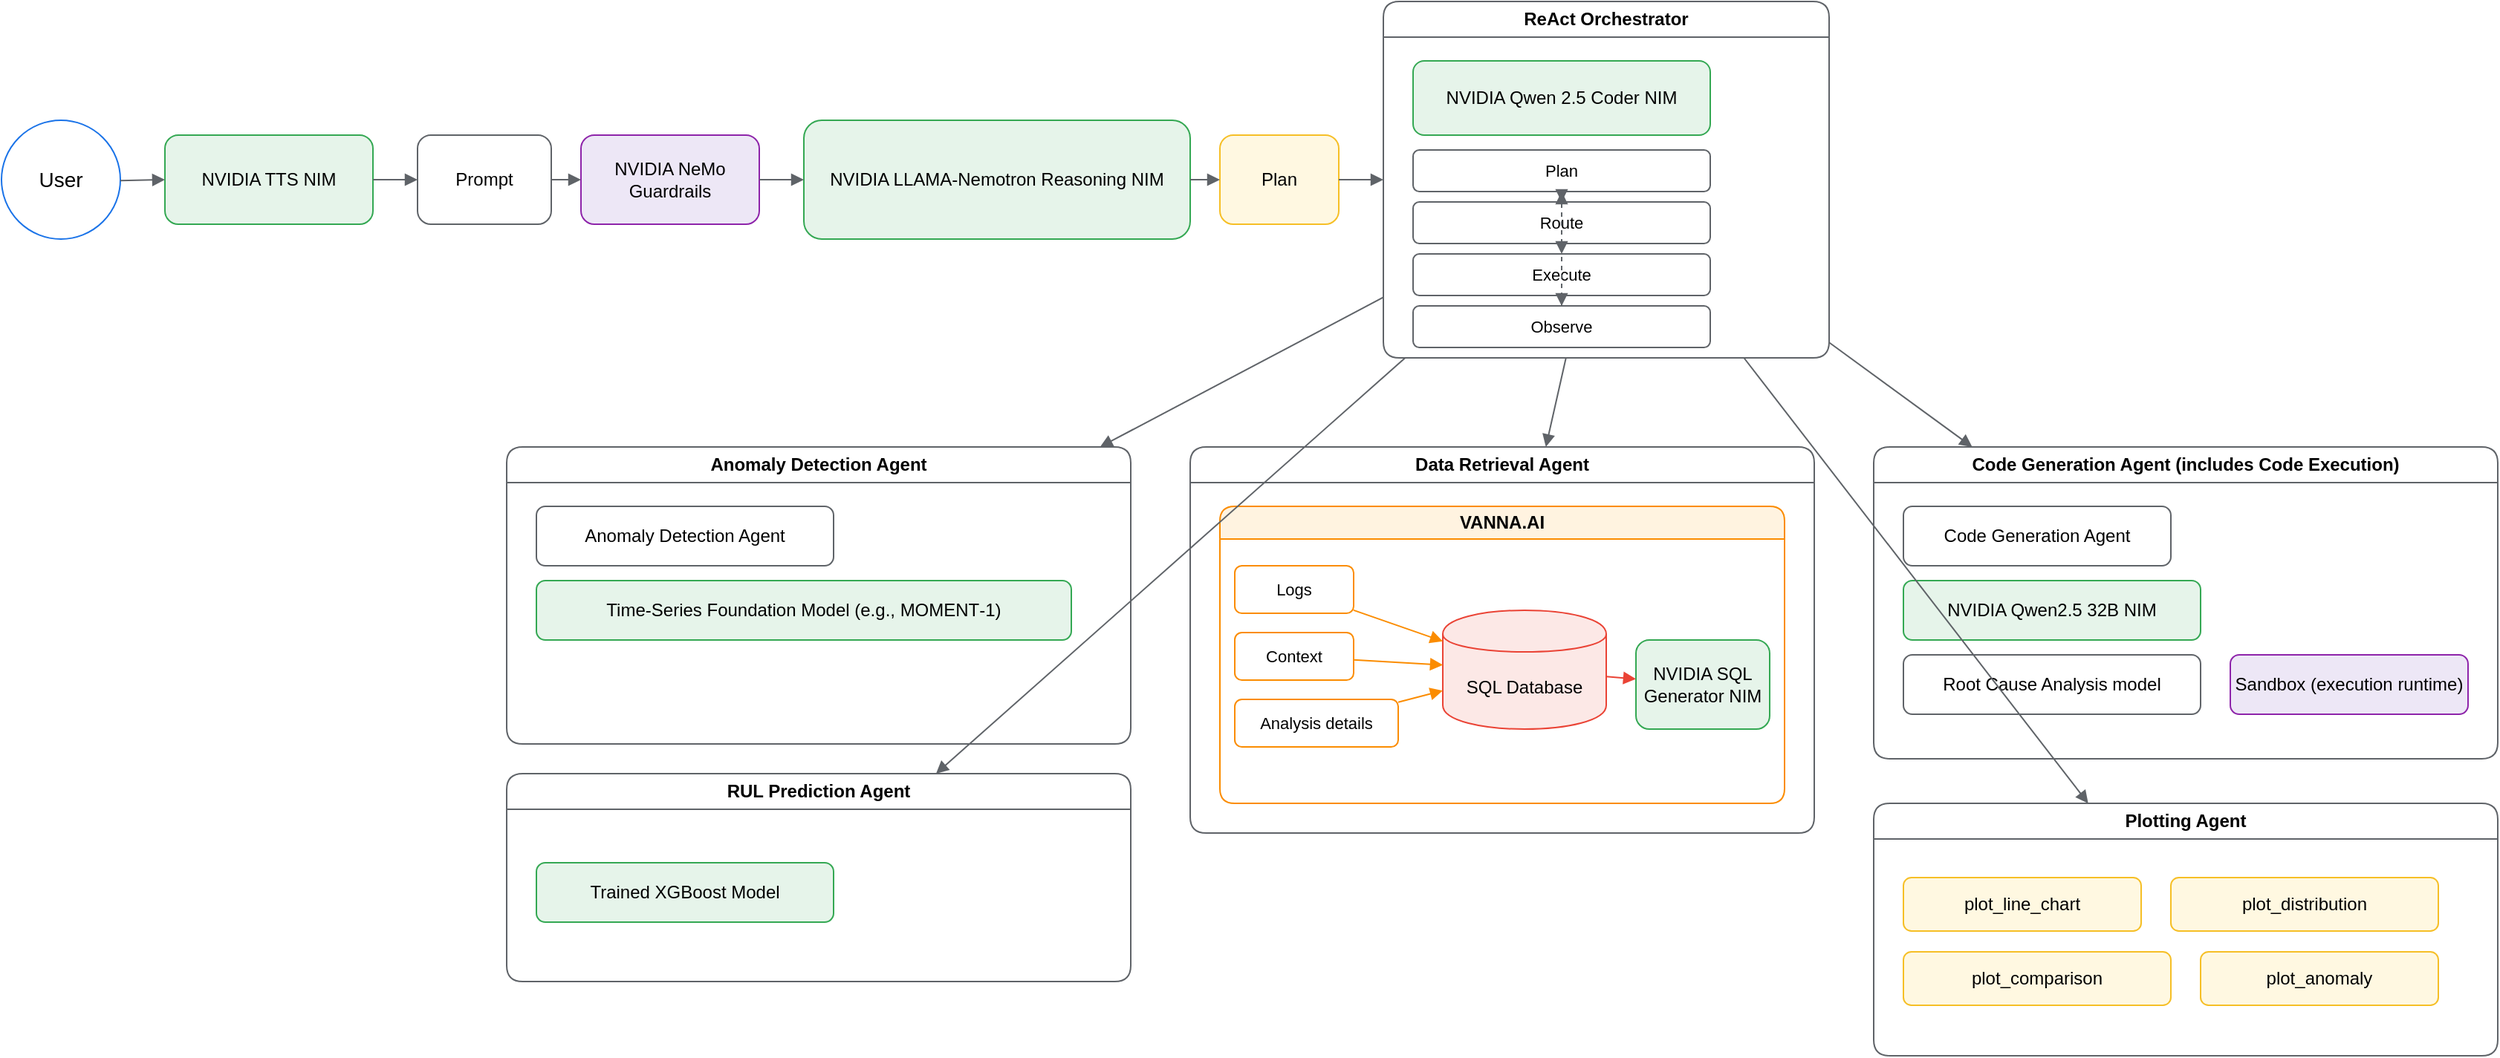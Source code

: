 <mxfile version="28.0.7">
  <diagram id="pdm-arch-1" name="Page-1">
    <mxGraphModel dx="1851" dy="1253" grid="1" gridSize="10" guides="1" tooltips="1" connect="1" arrows="1" fold="1" page="1" pageScale="1" pageWidth="1920" pageHeight="1080" math="0" shadow="0">
      <root>
        <mxCell id="0" />
        <mxCell id="1" parent="0" />
        <mxCell id="user" value="User" style="ellipse;whiteSpace=wrap;html=1;fillColor=#ffffff;strokeColor=#1A73E8;fontSize=14;" parent="1" vertex="1">
          <mxGeometry x="20" y="120" width="80" height="80" as="geometry" />
        </mxCell>
        <mxCell id="tts" value="NVIDIA TTS NIM" style="rounded=1;whiteSpace=wrap;html=1;fillColor=#E6F4EA;strokeColor=#34A853;fontSize=12;" parent="1" vertex="1">
          <mxGeometry x="130" y="130" width="140" height="60" as="geometry" />
        </mxCell>
        <mxCell id="prompt" value="Prompt" style="rounded=1;whiteSpace=wrap;html=1;fillColor=#FFFFFF;strokeColor=#5F6368;fontSize=12;" parent="1" vertex="1">
          <mxGeometry x="300" y="130" width="90" height="60" as="geometry" />
        </mxCell>
        <mxCell id="guardrails" value="NVIDIA NeMo Guardrails" style="rounded=1;whiteSpace=wrap;html=1;fillColor=#EDE7F6;strokeColor=#8E24AA;fontSize=12;" parent="1" vertex="1">
          <mxGeometry x="410" y="130" width="120" height="60" as="geometry" />
        </mxCell>
        <mxCell id="reasoning" value="NVIDIA LLAMA‑Nemotron Reasoning NIM" style="rounded=1;whiteSpace=wrap;html=1;fillColor=#E6F4EA;strokeColor=#34A853;fontSize=12;" parent="1" vertex="1">
          <mxGeometry x="560" y="120" width="260" height="80" as="geometry" />
        </mxCell>
        <mxCell id="plan" value="Plan" style="rounded=1;whiteSpace=wrap;html=1;fillColor=#FFF8E1;strokeColor=#F6BF26;fontSize=12;" parent="1" vertex="1">
          <mxGeometry x="840" y="130" width="80" height="60" as="geometry" />
        </mxCell>
        <mxCell id="reactContainer" value="ReAct Orchestrator" style="swimlane;rounded=1;whiteSpace=wrap;html=1;horizontal=1;childLayout=stackLayout;startSize=24;horizontalStack=0;resizeParent=1;resizeParentMax=0;resizeLast=0;fillColor=#FFFFFF;strokeColor=#5F6368;" parent="1" vertex="1">
          <mxGeometry x="950" y="40" width="300" height="240" as="geometry" />
        </mxCell>
        <mxCell id="reactLlm" value="NVIDIA Qwen 2.5 Coder NIM" style="rounded=1;whiteSpace=wrap;html=1;fillColor=#E6F4EA;strokeColor=#34A853;fontSize=12;" parent="reactContainer" vertex="1">
          <mxGeometry x="20" y="40" width="200" height="50" as="geometry" />
        </mxCell>
        <mxCell id="rPlan" value="Plan" style="rounded=1;whiteSpace=wrap;html=1;fillColor=#FFFFFF;strokeColor=#5F6368;fontSize=11;" parent="reactContainer" vertex="1">
          <mxGeometry x="20" y="100" width="200" height="28" as="geometry" />
        </mxCell>
        <mxCell id="rRoute" value="Route" style="rounded=1;whiteSpace=wrap;html=1;fillColor=#FFFFFF;strokeColor=#5F6368;fontSize=11;" parent="reactContainer" vertex="1">
          <mxGeometry x="20" y="135" width="200" height="28" as="geometry" />
        </mxCell>
        <mxCell id="rExecute" value="Execute" style="rounded=1;whiteSpace=wrap;html=1;fillColor=#FFFFFF;strokeColor=#5F6368;fontSize=11;" parent="reactContainer" vertex="1">
          <mxGeometry x="20" y="170" width="200" height="28" as="geometry" />
        </mxCell>
        <mxCell id="rObserve" value="Observe" style="rounded=1;whiteSpace=wrap;html=1;fillColor=#FFFFFF;strokeColor=#5F6368;fontSize=11;" parent="reactContainer" vertex="1">
          <mxGeometry x="20" y="205" width="200" height="28" as="geometry" />
        </mxCell>
        <mxCell id="ra1" style="endArrow=block;strokeColor=#5F6368;" parent="reactContainer" source="rPlan" target="rRoute" edge="1">
          <mxGeometry relative="1" as="geometry" />
        </mxCell>
        <mxCell id="ra2" style="endArrow=block;strokeColor=#5F6368;" parent="reactContainer" source="rRoute" target="rExecute" edge="1">
          <mxGeometry relative="1" as="geometry" />
        </mxCell>
        <mxCell id="ra3" style="endArrow=block;strokeColor=#5F6368;" parent="reactContainer" source="rExecute" target="rObserve" edge="1">
          <mxGeometry relative="1" as="geometry" />
        </mxCell>
        <mxCell id="ra4" style="endArrow=block;dashed=1;strokeColor=#5F6368;" parent="reactContainer" source="rObserve" target="rPlan" edge="1">
          <mxGeometry relative="1" as="geometry" />
        </mxCell>
        <mxCell id="e1" style="endArrow=block;strokeColor=#5F6368;" parent="1" source="user" target="tts" edge="1">
          <mxGeometry relative="1" as="geometry" />
        </mxCell>
        <mxCell id="e2" style="endArrow=block;strokeColor=#5F6368;" parent="1" source="tts" target="prompt" edge="1">
          <mxGeometry relative="1" as="geometry" />
        </mxCell>
        <mxCell id="e3" style="endArrow=block;strokeColor=#5F6368;" parent="1" source="prompt" target="guardrails" edge="1">
          <mxGeometry relative="1" as="geometry" />
        </mxCell>
        <mxCell id="e4" style="endArrow=block;strokeColor=#5F6368;" parent="1" source="guardrails" target="reasoning" edge="1">
          <mxGeometry relative="1" as="geometry" />
        </mxCell>
        <mxCell id="e5" style="endArrow=block;strokeColor=#5F6368;" parent="1" source="reasoning" target="plan" edge="1">
          <mxGeometry relative="1" as="geometry" />
        </mxCell>
        <mxCell id="e6" style="endArrow=block;strokeColor=#5F6368;" parent="1" source="plan" target="reactContainer" edge="1">
          <mxGeometry relative="1" as="geometry" />
        </mxCell>
        <mxCell id="draContainer" value="Data Retrieval Agent" style="swimlane;rounded=1;whiteSpace=wrap;html=1;horizontal=1;startSize=24;fillColor=#FFFFFF;strokeColor=#5F6368;" parent="1" vertex="1">
          <mxGeometry x="820" y="340" width="420" height="260" as="geometry" />
        </mxCell>
        <mxCell id="vannaContainer" value="VANNA.AI" style="swimlane;rounded=1;whiteSpace=wrap;html=1;horizontal=1;startSize=22;fillColor=#FFF3E0;strokeColor=#FB8C00;" parent="draContainer" vertex="1">
          <mxGeometry x="20" y="40" width="380" height="200" as="geometry" />
        </mxCell>
        <mxCell id="logs" value="Logs" style="rounded=1;whiteSpace=wrap;html=1;fillColor=#FFFFFF;strokeColor=#FB8C00;fontSize=11;" parent="vannaContainer" vertex="1">
          <mxGeometry x="10" y="40" width="80" height="32" as="geometry" />
        </mxCell>
        <mxCell id="context" value="Context" style="rounded=1;whiteSpace=wrap;html=1;fillColor=#FFFFFF;strokeColor=#FB8C00;fontSize=11;" parent="vannaContainer" vertex="1">
          <mxGeometry x="10" y="85" width="80" height="32" as="geometry" />
        </mxCell>
        <mxCell id="analysis" value="Analysis details" style="rounded=1;whiteSpace=wrap;html=1;fillColor=#FFFFFF;strokeColor=#FB8C00;fontSize=11;" parent="vannaContainer" vertex="1">
          <mxGeometry x="10" y="130" width="110" height="32" as="geometry" />
        </mxCell>
        <mxCell id="sqlDb" value="SQL Database" style="shape=cylinder;whiteSpace=wrap;html=1;boundedLbl=1;fillColor=#FCE8E6;strokeColor=#EA4335;fontSize=12;" parent="vannaContainer" vertex="1">
          <mxGeometry x="150" y="70" width="110" height="80" as="geometry" />
        </mxCell>
        <mxCell id="sqlGen" value="NVIDIA SQL Generator NIM" style="rounded=1;whiteSpace=wrap;html=1;fillColor=#E6F4EA;strokeColor=#34A853;fontSize=12;" parent="vannaContainer" vertex="1">
          <mxGeometry x="280" y="90" width="90" height="60" as="geometry" />
        </mxCell>
        <mxCell id="v1" style="endArrow=block;strokeColor=#FB8C00;" parent="vannaContainer" source="logs" target="sqlDb" edge="1">
          <mxGeometry relative="1" as="geometry" />
        </mxCell>
        <mxCell id="v2" style="endArrow=block;strokeColor=#FB8C00;" parent="vannaContainer" source="context" target="sqlDb" edge="1">
          <mxGeometry relative="1" as="geometry" />
        </mxCell>
        <mxCell id="v3" style="endArrow=block;strokeColor=#FB8C00;" parent="vannaContainer" source="analysis" target="sqlDb" edge="1">
          <mxGeometry relative="1" as="geometry" />
        </mxCell>
        <mxCell id="v4" style="endArrow=block;strokeColor=#EA4335;" parent="vannaContainer" source="sqlDb" target="sqlGen" edge="1">
          <mxGeometry relative="1" as="geometry" />
        </mxCell>
        <mxCell id="cgaContainer" value="Code Generation Agent (includes Code Execution)" style="swimlane;rounded=1;whiteSpace=wrap;html=1;horizontal=1;startSize=24;fillColor=#FFFFFF;strokeColor=#5F6368;" parent="1" vertex="1">
          <mxGeometry x="1280" y="340" width="420" height="210" as="geometry" />
        </mxCell>
        <mxCell id="cgNode" value="Code Generation Agent" style="rounded=1;whiteSpace=wrap;html=1;fillColor=#FFFFFF;strokeColor=#5F6368;fontSize=12;" parent="cgaContainer" vertex="1">
          <mxGeometry x="20" y="40" width="180" height="40" as="geometry" />
        </mxCell>
        <mxCell id="cgLlm" value="NVIDIA Qwen2.5 32B NIM" style="rounded=1;whiteSpace=wrap;html=1;fillColor=#E6F4EA;strokeColor=#34A853;fontSize=12;" parent="cgaContainer" vertex="1">
          <mxGeometry x="20" y="90" width="200" height="40" as="geometry" />
        </mxCell>
        <mxCell id="rcaModel" value="Root Cause Analysis model" style="rounded=1;whiteSpace=wrap;html=1;fillColor=#FFFFFF;strokeColor=#5F6368;fontSize=12;" parent="cgaContainer" vertex="1">
          <mxGeometry x="20" y="140" width="200" height="40" as="geometry" />
        </mxCell>
        <mxCell id="sandbox" value="Sandbox (execution runtime)" style="rounded=1;whiteSpace=wrap;html=1;fillColor=#EDE7F6;strokeColor=#8E24AA;fontSize=12;" parent="cgaContainer" vertex="1">
          <mxGeometry x="240" y="140" width="160" height="40" as="geometry" />
        </mxCell>
        <mxCell id="rulContainer" value="RUL Prediction Agent" style="swimlane;rounded=1;whiteSpace=wrap;html=1;horizontal=1;startSize=24;fillColor=#FFFFFF;strokeColor=#5F6368;" parent="1" vertex="1">
          <mxGeometry x="360" y="560" width="420" height="140" as="geometry" />
        </mxCell>
        <mxCell id="rulXgb" value="Trained XGBoost Model" style="rounded=1;whiteSpace=wrap;html=1;fillColor=#E6F4EA;strokeColor=#34A853;fontSize=12;" parent="rulContainer" vertex="1">
          <mxGeometry x="20" y="60" width="200" height="40" as="geometry" />
        </mxCell>
        <mxCell id="plotContainer" value="Plotting Agent" style="swimlane;rounded=1;whiteSpace=wrap;html=1;horizontal=1;startSize=24;fillColor=#FFFFFF;strokeColor=#5F6368;" parent="1" vertex="1">
          <mxGeometry x="1280" y="580" width="420" height="170" as="geometry" />
        </mxCell>
        <mxCell id="plotLine" value="plot_line_chart" style="rounded=1;whiteSpace=wrap;html=1;fillColor=#FFF8E1;strokeColor=#F6BF26;fontSize=12;" parent="plotContainer" vertex="1">
          <mxGeometry x="20" y="50" width="160" height="36" as="geometry" />
        </mxCell>
        <mxCell id="plotDist" value="plot_distribution" style="rounded=1;whiteSpace=wrap;html=1;fillColor=#FFF8E1;strokeColor=#F6BF26;fontSize=12;" parent="plotContainer" vertex="1">
          <mxGeometry x="200" y="50" width="180" height="36" as="geometry" />
        </mxCell>
        <mxCell id="plotComp" value="plot_comparison" style="rounded=1;whiteSpace=wrap;html=1;fillColor=#FFF8E1;strokeColor=#F6BF26;fontSize=12;" parent="plotContainer" vertex="1">
          <mxGeometry x="20" y="100" width="180" height="36" as="geometry" />
        </mxCell>
        <mxCell id="plotAnom" value="plot_anomaly" style="rounded=1;whiteSpace=wrap;html=1;fillColor=#FFF8E1;strokeColor=#F6BF26;fontSize=12;" parent="plotContainer" vertex="1">
          <mxGeometry x="220" y="100" width="160" height="36" as="geometry" />
        </mxCell>
        <mxCell id="adaContainer" value="Anomaly Detection Agent" style="swimlane;rounded=1;whiteSpace=wrap;html=1;horizontal=1;startSize=24;fillColor=#FFFFFF;strokeColor=#5F6368;" parent="1" vertex="1">
          <mxGeometry x="360" y="340" width="420" height="200" as="geometry" />
        </mxCell>
        <mxCell id="adaNode" value="Anomaly Detection Agent" style="rounded=1;whiteSpace=wrap;html=1;fillColor=#FFFFFF;strokeColor=#5F6368;fontSize=12;" parent="adaContainer" vertex="1">
          <mxGeometry x="20" y="40" width="200" height="40" as="geometry" />
        </mxCell>
        <mxCell id="tsfm" value="Time‑Series Foundation Model (e.g., MOMENT‑1)" style="rounded=1;whiteSpace=wrap;html=1;fillColor=#E6F4EA;strokeColor=#34A853;fontSize=12;" parent="adaContainer" vertex="1">
          <mxGeometry x="20" y="90" width="360" height="40" as="geometry" />
        </mxCell>
        <mxCell id="fan1" style="endArrow=block;strokeColor=#5F6368;" parent="1" source="reactContainer" target="draContainer" edge="1">
          <mxGeometry relative="1" as="geometry">
            <mxPoint x="960" y="280" as="sourcePoint" />
          </mxGeometry>
        </mxCell>
        <mxCell id="fan2" style="endArrow=block;strokeColor=#5F6368;" parent="1" source="reactContainer" target="cgaContainer" edge="1">
          <mxGeometry relative="1" as="geometry" />
        </mxCell>
        <mxCell id="fan3" style="endArrow=block;strokeColor=#5F6368;" parent="1" source="reactContainer" target="adaContainer" edge="1">
          <mxGeometry relative="1" as="geometry" />
        </mxCell>
        <mxCell id="fan4" style="endArrow=block;strokeColor=#5F6368;" parent="1" source="reactContainer" target="rulContainer" edge="1">
          <mxGeometry relative="1" as="geometry" />
        </mxCell>
        <mxCell id="fan5" style="endArrow=block;strokeColor=#5F6368;" parent="1" source="reactContainer" target="plotContainer" edge="1">
          <mxGeometry relative="1" as="geometry" />
        </mxCell>
      </root>
    </mxGraphModel>
  </diagram>
</mxfile>

